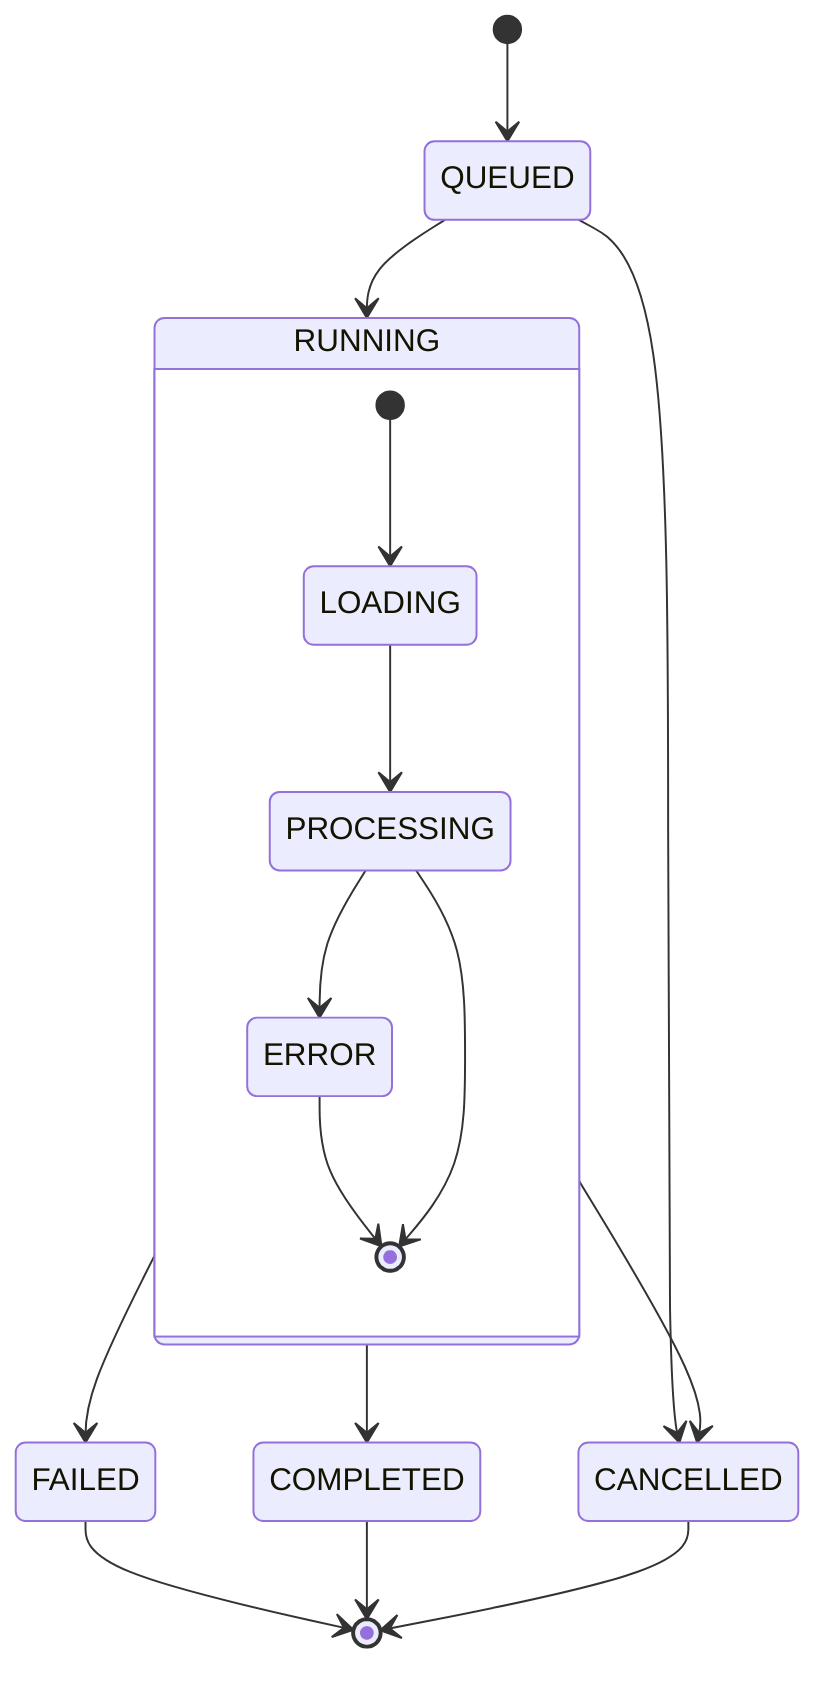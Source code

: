 stateDiagram-v2
    [*] --> QUEUED
    QUEUED --> RUNNING
    RUNNING --> COMPLETED
    RUNNING --> FAILED
    QUEUED --> CANCELLED
    RUNNING --> CANCELLED
    FAILED --> [*]
    COMPLETED --> [*]
    CANCELLED --> [*]

    state RUNNING {
        [*] --> LOADING
        LOADING --> PROCESSING
        PROCESSING --> ERROR
        ERROR --> [*]
        PROCESSING --> [*]
    }